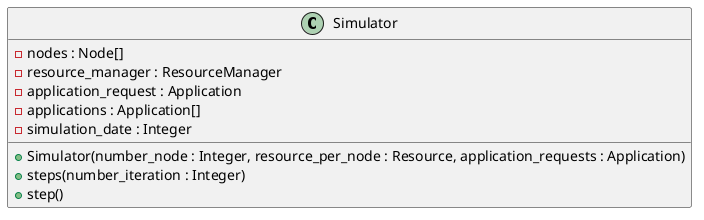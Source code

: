 @startuml
class Simulator{
    - nodes : Node[]
    - resource_manager : ResourceManager
    - application_request : Application
    - applications : Application[]
    - simulation_date : Integer
    + Simulator(number_node : Integer, resource_per_node : Resource, application_requests : Application)
    + steps(number_iteration : Integer)
    + step()
}
@enduml